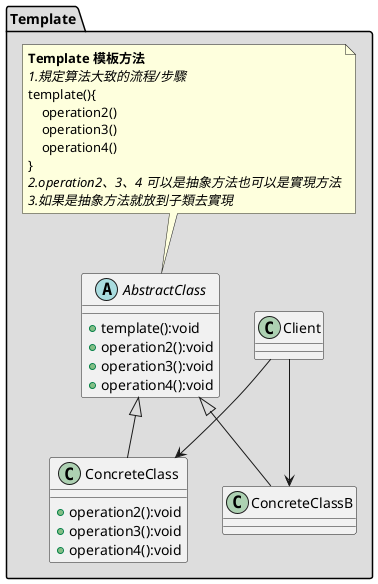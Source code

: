 @startuml
package "Template" #DDDDDD{

    class Client{}

    abstract class AbstractClass{
        +template():void
        +operation2():void
        +operation3():void
        +operation4():void
    }

     class ConcreteClass extends AbstractClass{
        +operation2():void
        +operation3():void
        +operation4():void
     }

    note Top of AbstractClass
    <b>Template 模板方法
    <i>1.規定算法大致的流程/步驟</i>
    template(){
        operation2()
        operation3()
        operation4()
    }
    <i>2.operation2、3、4 可以是抽象方法也可以是實現方法</i>
    <i>3.如果是抽象方法就放到子類去實現</i>
    end note

    class ConcreteClassB extends AbstractClass{}
    
     Client --> ConcreteClass
     Client --> ConcreteClassB
     
}
@enduml

